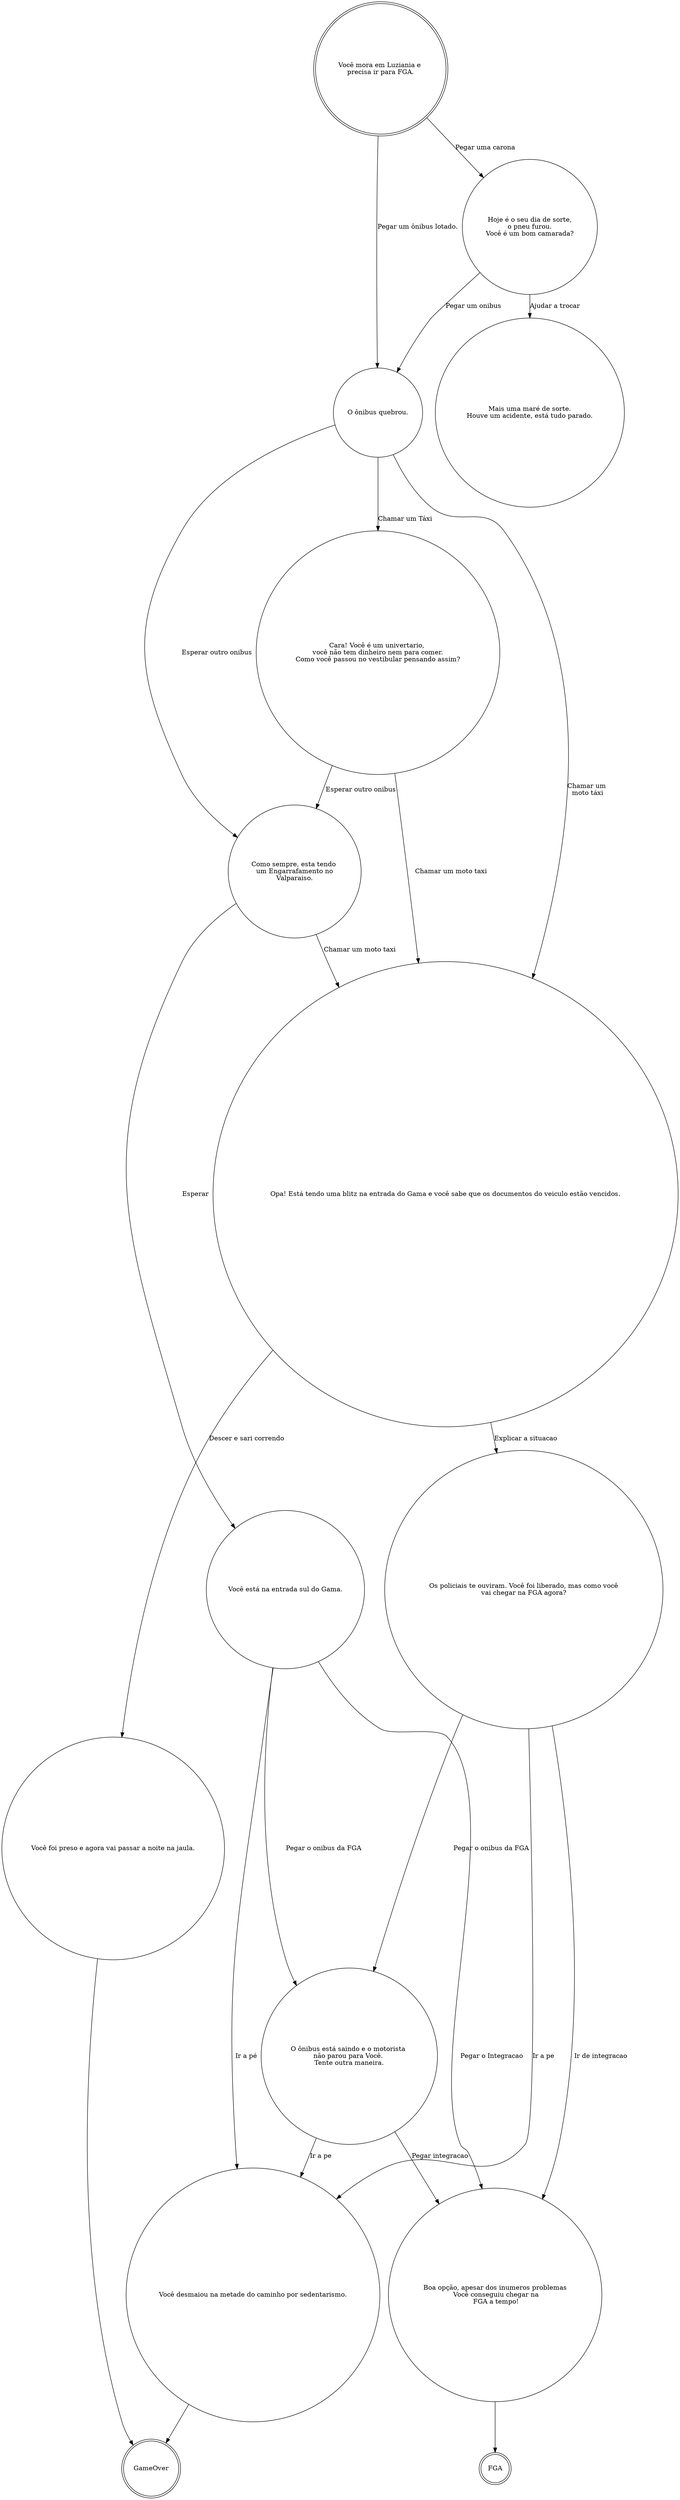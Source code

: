 

digraph
{
	node [shape=doublecircle]
	"Luziania" [label="Você mora em Luziania e \nprecisa ir para FGA."];
	"FGA" ;
	"GameOver";

	node [shape=circle]
	"OnibusQuebrado" [label="O ônibus quebrou."];	
	"Engarrafamento" [label="Como sempre, esta tendo \num Engarrafamento no\nValparaiso."];
	"GamaSul" [label="Você está na entrada sul do Gama."];
	"Desmaiou" [label="Você desmaiou na metade do caminho por sedentarismo."];
	"PerdeuOnibus" [label="O ônibus está saindo e o motorista \nnão parou para Você. \nTente outra maneira."];
	"ChegouFGA" [label="Boa opção, apesar dos inumeros problemas\n Você conseguiu chegar na\n FGA a tempo!"];
	"Universitario" [label="Cara! Você é um univertario, \nvocê não tem dinheiro nem para comer.\nComo você passou no vestibular pensando assim?"];
	"BlitzEntradaGama" [label="Opa! Está tendo uma blitz na entrada do Gama e você sabe que os documentos do veiculo estão vencidos."];
	"Preso" [label="Você foi preso e agora vai passar a noite na jaula."];
	"PolicialLiberou" [label="Os policiais te ouviram. Você foi liberado, mas como você\nvai chegar na FGA agora?"];
	"PneuFurado" [label="Hoje é o seu dia de sorte,\no pneu furou.\nVocê é um bom camarada?"];
	"Acidente" [label="Mais uma maré de sorte.\nHouve um acidente, está tudo parado."];

	"Luziania" -> "OnibusQuebrado" [label="Pegar um ônibus lotado."];
	"Luziania" -> "PneuFurado" [label ="Pegar uma carona"];

	"OnibusQuebrado" -> "Universitario" [label="Chamar um Táxi"];
	"OnibusQuebrado" -> "Engarrafamento" [label="Esperar outro onibus"];
	"OnibusQuebrado" -> "BlitzEntradaGama" [label="Chamar um \nmoto táxi"];

	"PneuFurado" -> "OnibusQuebrado" [label="Pegar um onibus"];
	"PneuFurado" -> "Acidente" [label="Ajudar a trocar"];

	"Universitario" -> "Engarrafamento" [label="Esperar outro onibus"];
	"Universitario" -> "BlitzEntradaGama" [label="Chamar um moto taxi"];
	
	"Engarrafamento" -> "BlitzEntradaGama" [label="Chamar um moto taxi"];
	"Engarrafamento" -> "GamaSul" [label="Esperar"];

	"GamaSul" -> "ChegouFGA" [label ="Pegar o Integracao "];
	"GamaSul" -> "PerdeuOnibus" [label="Pegar o onibus da FGA"];
	"GamaSul" -> "Desmaiou" [label="Ir a pé"];

	"ChegouFGA" -> "FGA"

	"PerdeuOnibus" -> "ChegouFGA" [label="Pegar integracao"];
	"PerdeuOnibus" -> "Desmaiou" [label="Ir a pe"];
	
	 "Desmaiou" -> "GameOver"

	"BlitzEntradaGama" -> "Preso" [label="Descer e sari correndo"];
	"BlitzEntradaGama" -> "PolicialLiberou" [label="Explicar a situacao"];

	"Preso" -> "GameOver"

	"PolicialLiberou" -> "ChegouFGA" [label="Ir de integracao"];
	"PolicialLiberou" -> "PerdeuOnibus" [label="Pegar o onibus da FGA"];
	"PolicialLiberou" -> "Desmaiou" [label="Ir a pe"];


}